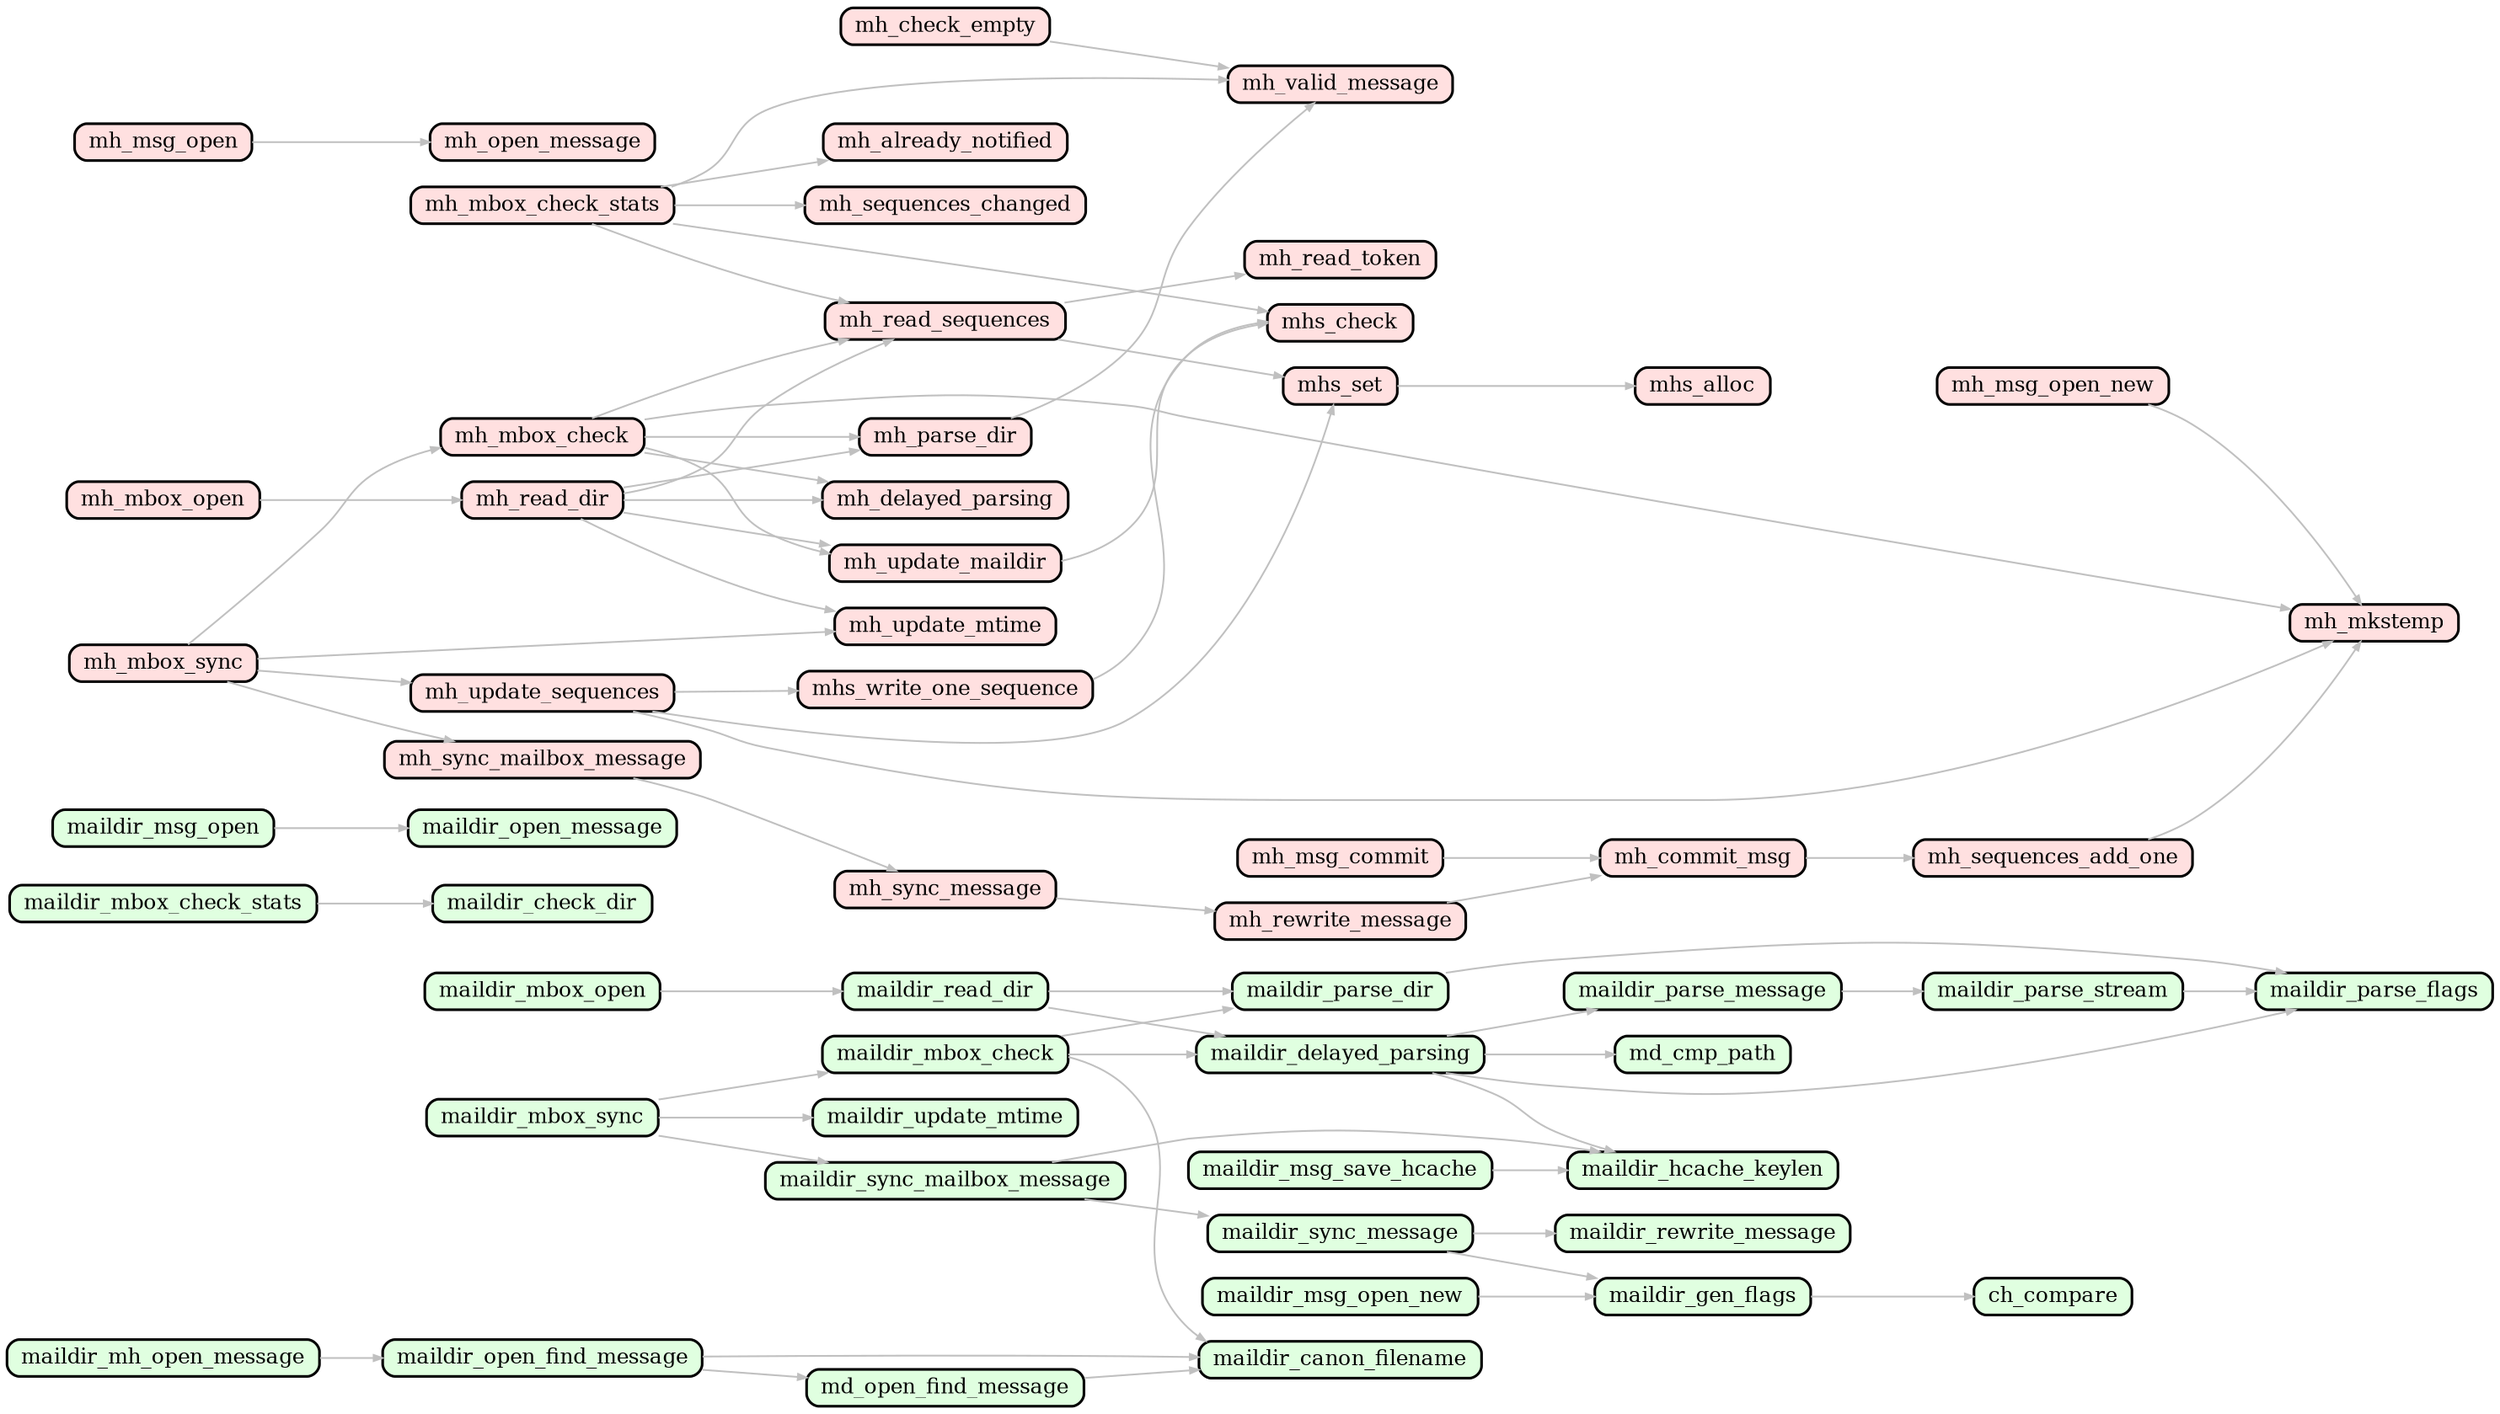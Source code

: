 digraph maildir // 2020-09-21
{
	graph [
		rankdir="LR"
		nodesep="0.2"
		ranksep="0.5"
		compound="true"
	]

	node [
		shape="Mrecord"
		fontsize="12"
		fillcolor="#ffffff"
		style="filled"
		height="0.2"
		penwidth="1.5"
		color="black"
	]

	edge [
		penwidth="1.0"
		arrowsize="0.5"
		color="#c0c0c0"
	]

	// Maildir functions
	node [ fillcolor="#e0ffe0" ]
	ch_compare
	maildir_canon_filename
	maildir_check_dir
	maildir_delayed_parsing
	maildir_gen_flags
	maildir_hcache_keylen
	maildir_mbox_check
	maildir_mbox_check_stats
	maildir_mbox_open
	maildir_mbox_sync
	maildir_mh_open_message
	maildir_msg_open
	maildir_msg_open_new
	maildir_msg_save_hcache
	maildir_open_find_message
	maildir_open_message
	maildir_parse_dir
	maildir_parse_flags
	maildir_parse_message
	maildir_parse_stream
	maildir_read_dir
	maildir_rewrite_message
	maildir_sync_mailbox_message
	maildir_sync_message
	maildir_update_mtime
	md_cmp_path
	md_open_find_message

	// MH functions
	node [ fillcolor="#ffe0e0" ]
	mhs_alloc
	mhs_check
	mhs_set
	mhs_write_one_sequence
	mh_already_notified
	mh_check_empty
	mh_commit_msg
	mh_delayed_parsing
	mh_mbox_check
	mh_mbox_check_stats
	mh_mbox_open
	mh_mbox_sync
	mh_mkstemp
	mh_msg_commit
	mh_msg_open
	mh_msg_open_new
	mh_open_message
	mh_parse_dir
	mh_read_dir
	mh_read_sequences
	mh_read_token
	mh_rewrite_message
	mh_sequences_add_one
	mh_sequences_changed
	mh_sync_mailbox_message
	mh_sync_message
	mh_update_maildir
	mh_update_mtime
	mh_update_sequences
	mh_valid_message

	node [ fillcolor="#ffffff" ]

	maildir_delayed_parsing      -> maildir_hcache_keylen
	maildir_delayed_parsing      -> maildir_parse_flags
	maildir_delayed_parsing      -> maildir_parse_message
	maildir_delayed_parsing      -> md_cmp_path
	maildir_gen_flags            -> ch_compare
	maildir_mbox_check           -> maildir_canon_filename
	maildir_mbox_check           -> maildir_delayed_parsing
	maildir_mbox_check           -> maildir_parse_dir
	maildir_mbox_check_stats     -> maildir_check_dir
	maildir_mbox_open            -> maildir_read_dir
	maildir_mbox_sync            -> maildir_mbox_check
	maildir_mbox_sync            -> maildir_sync_mailbox_message
	maildir_mbox_sync            -> maildir_update_mtime
	maildir_mh_open_message      -> maildir_open_find_message
	maildir_msg_open             -> maildir_open_message
	maildir_msg_open_new         -> maildir_gen_flags
	maildir_msg_save_hcache      -> maildir_hcache_keylen
	maildir_open_find_message    -> maildir_canon_filename
	maildir_open_find_message    -> md_open_find_message
	maildir_parse_dir            -> maildir_parse_flags
	maildir_parse_message        -> maildir_parse_stream
	maildir_parse_stream         -> maildir_parse_flags
	maildir_read_dir             -> maildir_delayed_parsing
	maildir_read_dir             -> maildir_parse_dir
	maildir_sync_mailbox_message -> maildir_hcache_keylen
	maildir_sync_mailbox_message -> maildir_sync_message
	maildir_sync_message         -> maildir_gen_flags
	md_open_find_message         -> maildir_canon_filename
	mhs_set                      -> mhs_alloc
	mhs_write_one_sequence       -> mhs_check
	mh_check_empty               -> mh_valid_message
	mh_commit_msg                -> mh_sequences_add_one
	mh_mbox_check                -> mh_delayed_parsing
	mh_mbox_check                -> mh_mkstemp
	mh_mbox_check                -> mh_parse_dir
	mh_mbox_check                -> mh_read_sequences
	mh_mbox_check                -> mh_update_maildir
	mh_mbox_check_stats          -> mhs_check
	mh_mbox_check_stats          -> mh_already_notified
	mh_mbox_check_stats          -> mh_read_sequences
	mh_mbox_check_stats          -> mh_sequences_changed
	mh_mbox_check_stats          -> mh_valid_message
	mh_mbox_open                 -> mh_read_dir
	mh_mbox_sync                 -> mh_mbox_check
	mh_mbox_sync                 -> mh_sync_mailbox_message
	mh_mbox_sync                 -> mh_update_mtime
	mh_mbox_sync                 -> mh_update_sequences
	mh_msg_commit                -> mh_commit_msg
	mh_msg_open_new              -> mh_mkstemp
	mh_parse_dir                 -> mh_valid_message
	mh_read_dir                  -> mh_delayed_parsing
	mh_read_dir                  -> mh_parse_dir
	mh_read_dir                  -> mh_read_sequences
	mh_read_dir                  -> mh_update_maildir
	mh_read_dir                  -> mh_update_mtime
	mh_read_sequences            -> mhs_set
	mh_read_sequences            -> mh_read_token
	mh_rewrite_message           -> mh_commit_msg
	mh_sequences_add_one         -> mh_mkstemp
	mh_sync_mailbox_message      -> mh_sync_message
	mh_sync_message              -> mh_rewrite_message
	mh_update_maildir            -> mhs_check
	mh_update_sequences          -> mhs_set
	mh_update_sequences          -> mhs_write_one_sequence
	mh_update_sequences          -> mh_mkstemp
	maildir_sync_message         -> maildir_rewrite_message
	mh_msg_open                  -> mh_open_message

}
